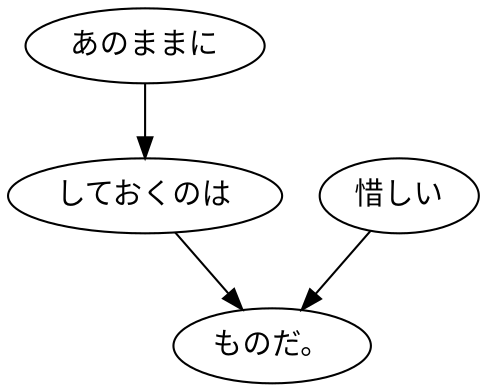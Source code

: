 digraph graph1075 {
	node0 [label="あのままに"];
	node1 [label="しておくのは"];
	node2 [label="惜しい"];
	node3 [label="ものだ。"];
	node0 -> node1;
	node1 -> node3;
	node2 -> node3;
}
